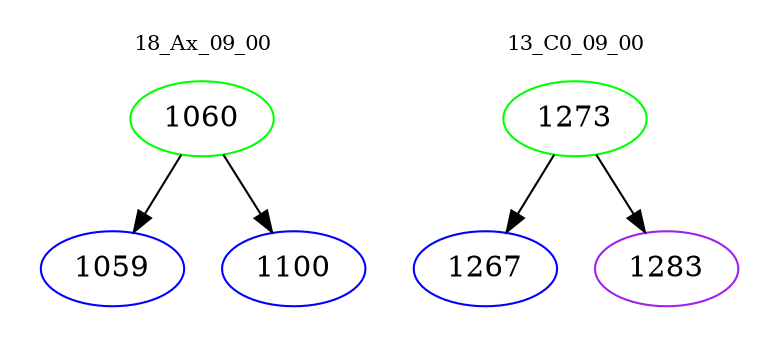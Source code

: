 digraph{
subgraph cluster_0 {
color = white
label = "18_Ax_09_00";
fontsize=10;
T0_1060 [label="1060", color="green"]
T0_1060 -> T0_1059 [color="black"]
T0_1059 [label="1059", color="blue"]
T0_1060 -> T0_1100 [color="black"]
T0_1100 [label="1100", color="blue"]
}
subgraph cluster_1 {
color = white
label = "13_C0_09_00";
fontsize=10;
T1_1273 [label="1273", color="green"]
T1_1273 -> T1_1267 [color="black"]
T1_1267 [label="1267", color="blue"]
T1_1273 -> T1_1283 [color="black"]
T1_1283 [label="1283", color="purple"]
}
}
